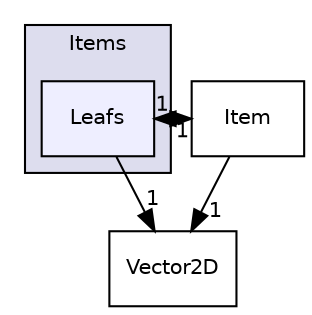digraph "Items/Leafs" {
  compound=true
  node [ fontsize="10", fontname="Helvetica"];
  edge [ labelfontsize="10", labelfontname="Helvetica"];
  subgraph clusterdir_7d02ce0627a9d08bc7415ddf5065332d {
    graph [ bgcolor="#ddddee", pencolor="black", label="Items" fontname="Helvetica", fontsize="10", URL="dir_7d02ce0627a9d08bc7415ddf5065332d.html"]
  dir_3aacd563b22adfcac0fe094928d0d83e [shape=box, label="Leafs", style="filled", fillcolor="#eeeeff", pencolor="black", URL="dir_3aacd563b22adfcac0fe094928d0d83e.html"];
  }
  dir_ab2875aa51063794301457259c77ae2f [shape=box label="Vector2D" URL="dir_ab2875aa51063794301457259c77ae2f.html"];
  dir_59a3773fb886f53e651afc58787e32cb [shape=box label="Item" URL="dir_59a3773fb886f53e651afc58787e32cb.html"];
  dir_3aacd563b22adfcac0fe094928d0d83e->dir_ab2875aa51063794301457259c77ae2f [headlabel="1", labeldistance=1.5 headhref="dir_000011_000018.html"];
  dir_3aacd563b22adfcac0fe094928d0d83e->dir_59a3773fb886f53e651afc58787e32cb [headlabel="1", labeldistance=1.5 headhref="dir_000011_000010.html"];
  dir_59a3773fb886f53e651afc58787e32cb->dir_ab2875aa51063794301457259c77ae2f [headlabel="1", labeldistance=1.5 headhref="dir_000010_000018.html"];
  dir_59a3773fb886f53e651afc58787e32cb->dir_3aacd563b22adfcac0fe094928d0d83e [headlabel="1", labeldistance=1.5 headhref="dir_000010_000011.html"];
}
